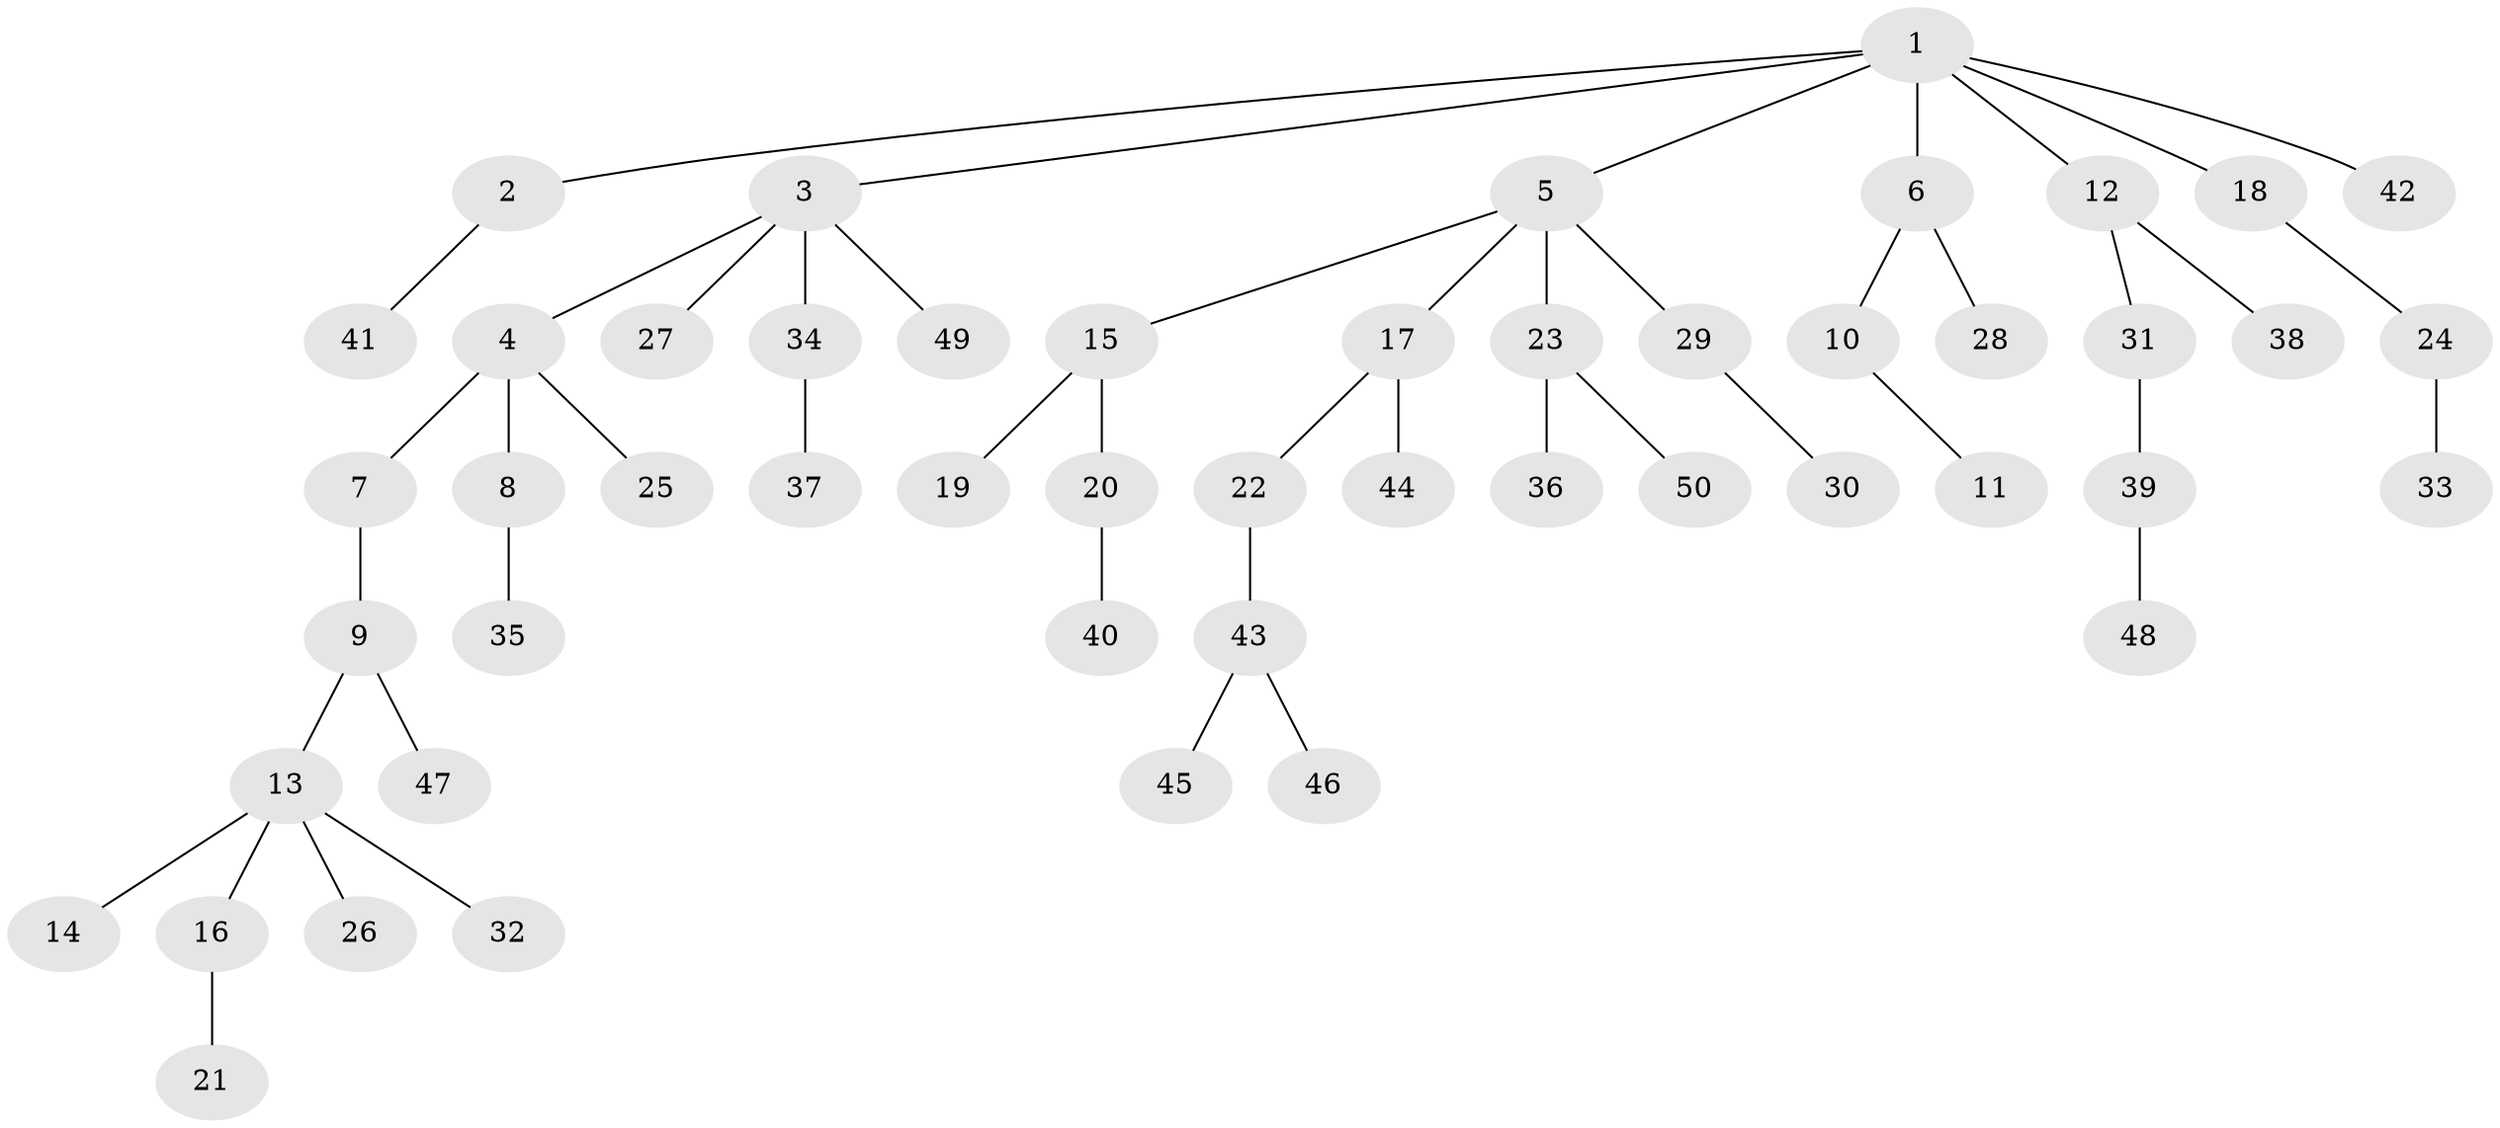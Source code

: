 // coarse degree distribution, {5: 0.05, 3: 0.1, 4: 0.05, 1: 0.45, 2: 0.35}
// Generated by graph-tools (version 1.1) at 2025/51/03/04/25 22:51:43]
// undirected, 50 vertices, 49 edges
graph export_dot {
  node [color=gray90,style=filled];
  1;
  2;
  3;
  4;
  5;
  6;
  7;
  8;
  9;
  10;
  11;
  12;
  13;
  14;
  15;
  16;
  17;
  18;
  19;
  20;
  21;
  22;
  23;
  24;
  25;
  26;
  27;
  28;
  29;
  30;
  31;
  32;
  33;
  34;
  35;
  36;
  37;
  38;
  39;
  40;
  41;
  42;
  43;
  44;
  45;
  46;
  47;
  48;
  49;
  50;
  1 -- 2;
  1 -- 3;
  1 -- 5;
  1 -- 6;
  1 -- 12;
  1 -- 18;
  1 -- 42;
  2 -- 41;
  3 -- 4;
  3 -- 27;
  3 -- 34;
  3 -- 49;
  4 -- 7;
  4 -- 8;
  4 -- 25;
  5 -- 15;
  5 -- 17;
  5 -- 23;
  5 -- 29;
  6 -- 10;
  6 -- 28;
  7 -- 9;
  8 -- 35;
  9 -- 13;
  9 -- 47;
  10 -- 11;
  12 -- 31;
  12 -- 38;
  13 -- 14;
  13 -- 16;
  13 -- 26;
  13 -- 32;
  15 -- 19;
  15 -- 20;
  16 -- 21;
  17 -- 22;
  17 -- 44;
  18 -- 24;
  20 -- 40;
  22 -- 43;
  23 -- 36;
  23 -- 50;
  24 -- 33;
  29 -- 30;
  31 -- 39;
  34 -- 37;
  39 -- 48;
  43 -- 45;
  43 -- 46;
}

